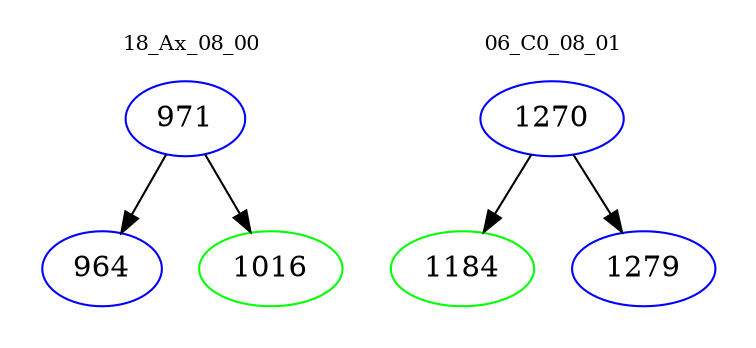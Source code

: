 digraph{
subgraph cluster_0 {
color = white
label = "18_Ax_08_00";
fontsize=10;
T0_971 [label="971", color="blue"]
T0_971 -> T0_964 [color="black"]
T0_964 [label="964", color="blue"]
T0_971 -> T0_1016 [color="black"]
T0_1016 [label="1016", color="green"]
}
subgraph cluster_1 {
color = white
label = "06_C0_08_01";
fontsize=10;
T1_1270 [label="1270", color="blue"]
T1_1270 -> T1_1184 [color="black"]
T1_1184 [label="1184", color="green"]
T1_1270 -> T1_1279 [color="black"]
T1_1279 [label="1279", color="blue"]
}
}
